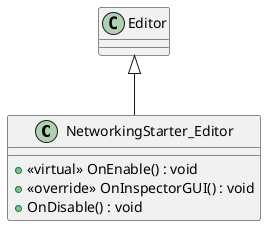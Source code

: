 @startuml
class NetworkingStarter_Editor {
    + <<virtual>> OnEnable() : void
    + <<override>> OnInspectorGUI() : void
    + OnDisable() : void
}
Editor <|-- NetworkingStarter_Editor
@enduml
